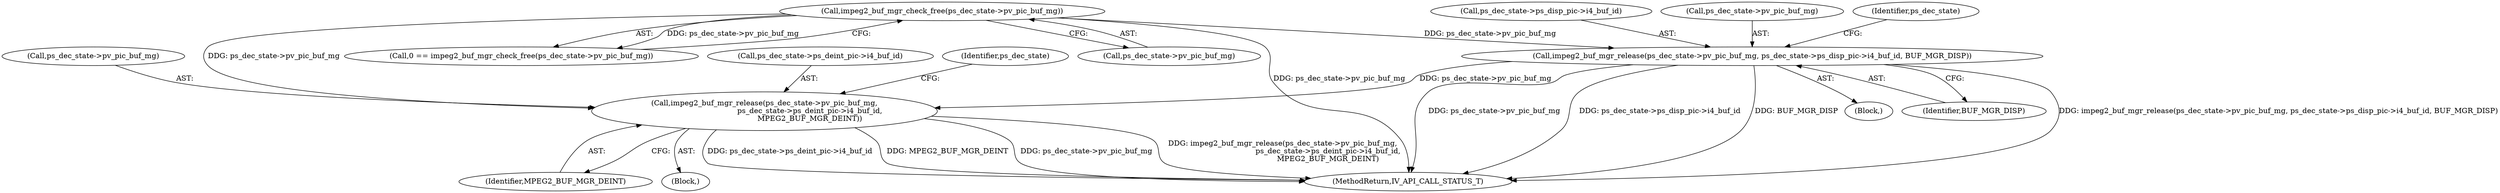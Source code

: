 digraph "0_Android_a86eb798d077b9b25c8f8c77e3c02c2f287c1ce7@pointer" {
"1001588" [label="(Call,impeg2_buf_mgr_release(ps_dec_state->pv_pic_buf_mg,\n                                       ps_dec_state->ps_deint_pic->i4_buf_id,\n                                       MPEG2_BUF_MGR_DEINT))"];
"1001153" [label="(Call,impeg2_buf_mgr_check_free(ps_dec_state->pv_pic_buf_mg))"];
"1001568" [label="(Call,impeg2_buf_mgr_release(ps_dec_state->pv_pic_buf_mg, ps_dec_state->ps_disp_pic->i4_buf_id, BUF_MGR_DISP))"];
"1001151" [label="(Call,0 == impeg2_buf_mgr_check_free(ps_dec_state->pv_pic_buf_mg))"];
"1001597" [label="(Identifier,MPEG2_BUF_MGR_DEINT)"];
"1001153" [label="(Call,impeg2_buf_mgr_check_free(ps_dec_state->pv_pic_buf_mg))"];
"1001588" [label="(Call,impeg2_buf_mgr_release(ps_dec_state->pv_pic_buf_mg,\n                                       ps_dec_state->ps_deint_pic->i4_buf_id,\n                                       MPEG2_BUF_MGR_DEINT))"];
"1001568" [label="(Call,impeg2_buf_mgr_release(ps_dec_state->pv_pic_buf_mg, ps_dec_state->ps_disp_pic->i4_buf_id, BUF_MGR_DISP))"];
"1001569" [label="(Call,ps_dec_state->pv_pic_buf_mg)"];
"1001587" [label="(Block,)"];
"1001567" [label="(Block,)"];
"1001589" [label="(Call,ps_dec_state->pv_pic_buf_mg)"];
"1001592" [label="(Call,ps_dec_state->ps_deint_pic->i4_buf_id)"];
"1001600" [label="(Identifier,ps_dec_state)"];
"1001689" [label="(MethodReturn,IV_API_CALL_STATUS_T)"];
"1001580" [label="(Identifier,ps_dec_state)"];
"1001577" [label="(Identifier,BUF_MGR_DISP)"];
"1001154" [label="(Call,ps_dec_state->pv_pic_buf_mg)"];
"1001572" [label="(Call,ps_dec_state->ps_disp_pic->i4_buf_id)"];
"1001588" -> "1001587"  [label="AST: "];
"1001588" -> "1001597"  [label="CFG: "];
"1001589" -> "1001588"  [label="AST: "];
"1001592" -> "1001588"  [label="AST: "];
"1001597" -> "1001588"  [label="AST: "];
"1001600" -> "1001588"  [label="CFG: "];
"1001588" -> "1001689"  [label="DDG: MPEG2_BUF_MGR_DEINT"];
"1001588" -> "1001689"  [label="DDG: ps_dec_state->pv_pic_buf_mg"];
"1001588" -> "1001689"  [label="DDG: impeg2_buf_mgr_release(ps_dec_state->pv_pic_buf_mg,\n                                       ps_dec_state->ps_deint_pic->i4_buf_id,\n                                       MPEG2_BUF_MGR_DEINT)"];
"1001588" -> "1001689"  [label="DDG: ps_dec_state->ps_deint_pic->i4_buf_id"];
"1001153" -> "1001588"  [label="DDG: ps_dec_state->pv_pic_buf_mg"];
"1001568" -> "1001588"  [label="DDG: ps_dec_state->pv_pic_buf_mg"];
"1001153" -> "1001151"  [label="AST: "];
"1001153" -> "1001154"  [label="CFG: "];
"1001154" -> "1001153"  [label="AST: "];
"1001151" -> "1001153"  [label="CFG: "];
"1001153" -> "1001689"  [label="DDG: ps_dec_state->pv_pic_buf_mg"];
"1001153" -> "1001151"  [label="DDG: ps_dec_state->pv_pic_buf_mg"];
"1001153" -> "1001568"  [label="DDG: ps_dec_state->pv_pic_buf_mg"];
"1001568" -> "1001567"  [label="AST: "];
"1001568" -> "1001577"  [label="CFG: "];
"1001569" -> "1001568"  [label="AST: "];
"1001572" -> "1001568"  [label="AST: "];
"1001577" -> "1001568"  [label="AST: "];
"1001580" -> "1001568"  [label="CFG: "];
"1001568" -> "1001689"  [label="DDG: ps_dec_state->pv_pic_buf_mg"];
"1001568" -> "1001689"  [label="DDG: ps_dec_state->ps_disp_pic->i4_buf_id"];
"1001568" -> "1001689"  [label="DDG: BUF_MGR_DISP"];
"1001568" -> "1001689"  [label="DDG: impeg2_buf_mgr_release(ps_dec_state->pv_pic_buf_mg, ps_dec_state->ps_disp_pic->i4_buf_id, BUF_MGR_DISP)"];
}
